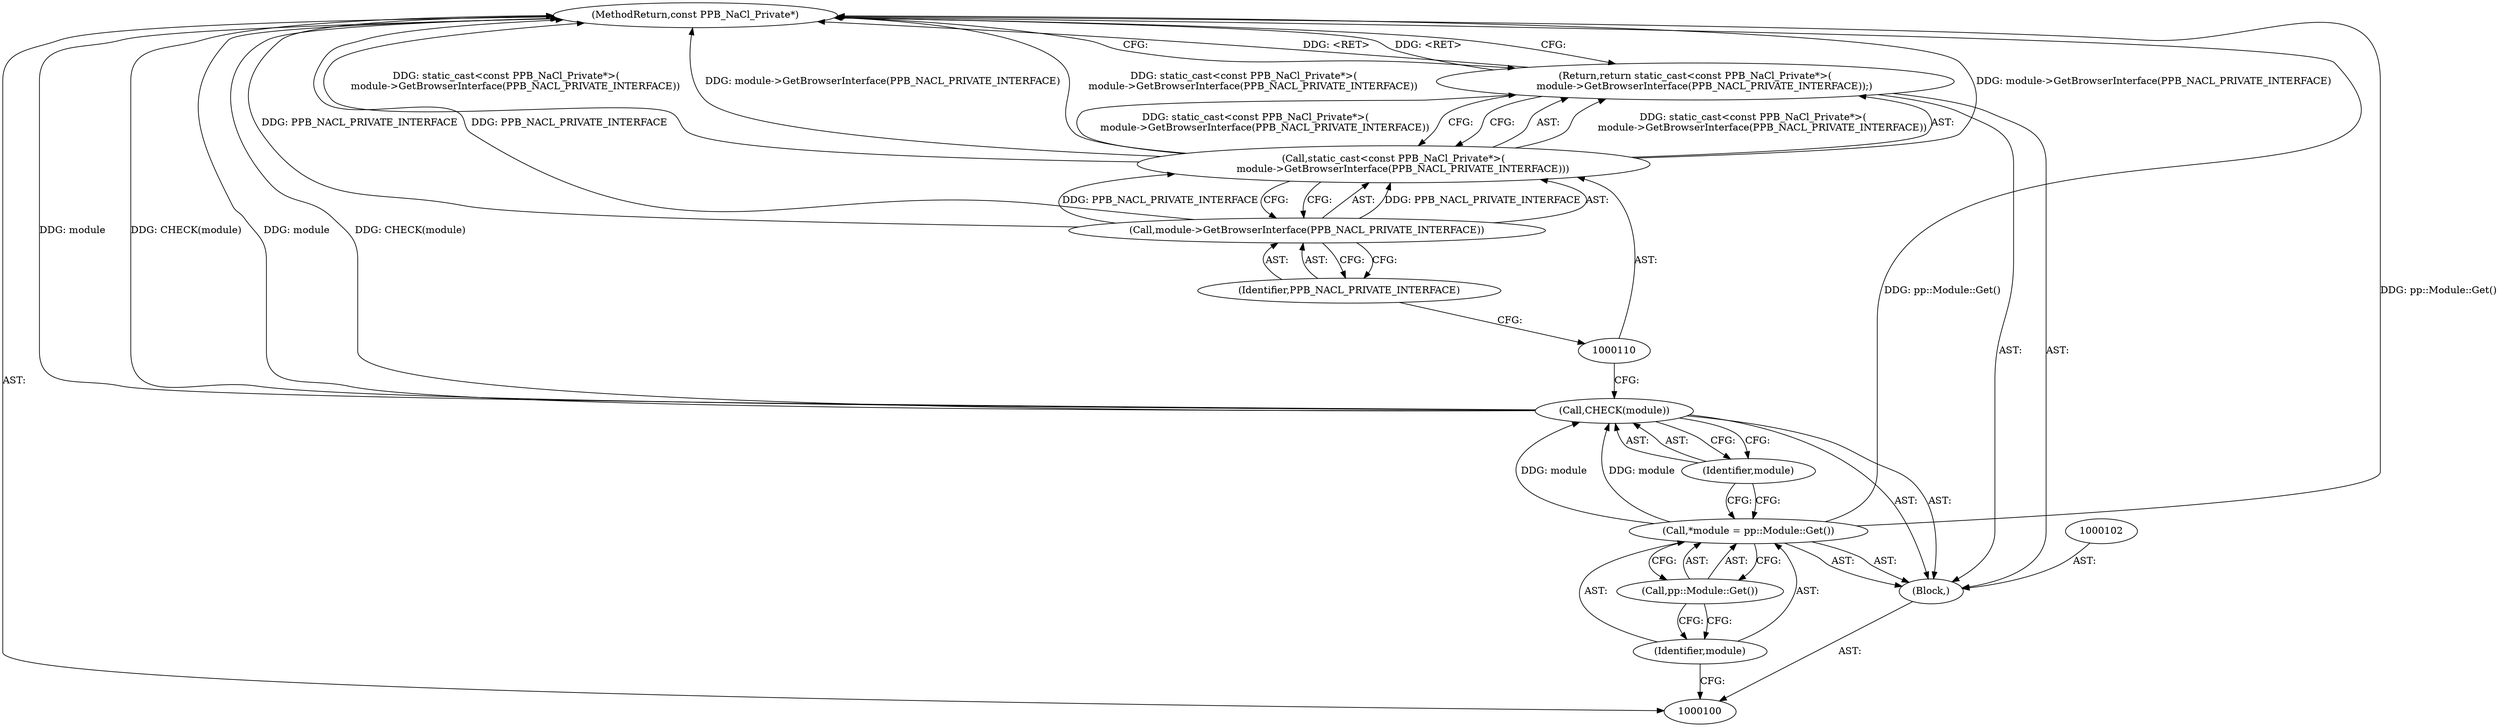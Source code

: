 digraph "1_Chrome_3b0d77670a0613f409110817455d2137576b485a_16" {
"1000113" [label="(MethodReturn,const PPB_NaCl_Private*)"];
"1000101" [label="(Block,)"];
"1000103" [label="(Call,*module = pp::Module::Get())"];
"1000104" [label="(Identifier,module)"];
"1000105" [label="(Call,pp::Module::Get())"];
"1000106" [label="(Call,CHECK(module))"];
"1000107" [label="(Identifier,module)"];
"1000108" [label="(Return,return static_cast<const PPB_NaCl_Private*>(\n      module->GetBrowserInterface(PPB_NACL_PRIVATE_INTERFACE));)"];
"1000109" [label="(Call,static_cast<const PPB_NaCl_Private*>(\n      module->GetBrowserInterface(PPB_NACL_PRIVATE_INTERFACE)))"];
"1000112" [label="(Identifier,PPB_NACL_PRIVATE_INTERFACE)"];
"1000111" [label="(Call,module->GetBrowserInterface(PPB_NACL_PRIVATE_INTERFACE))"];
"1000113" -> "1000100"  [label="AST: "];
"1000113" -> "1000108"  [label="CFG: "];
"1000108" -> "1000113"  [label="DDG: <RET>"];
"1000106" -> "1000113"  [label="DDG: module"];
"1000106" -> "1000113"  [label="DDG: CHECK(module)"];
"1000103" -> "1000113"  [label="DDG: pp::Module::Get()"];
"1000111" -> "1000113"  [label="DDG: PPB_NACL_PRIVATE_INTERFACE"];
"1000109" -> "1000113"  [label="DDG: module->GetBrowserInterface(PPB_NACL_PRIVATE_INTERFACE)"];
"1000109" -> "1000113"  [label="DDG: static_cast<const PPB_NaCl_Private*>(\n      module->GetBrowserInterface(PPB_NACL_PRIVATE_INTERFACE))"];
"1000101" -> "1000100"  [label="AST: "];
"1000102" -> "1000101"  [label="AST: "];
"1000103" -> "1000101"  [label="AST: "];
"1000106" -> "1000101"  [label="AST: "];
"1000108" -> "1000101"  [label="AST: "];
"1000103" -> "1000101"  [label="AST: "];
"1000103" -> "1000105"  [label="CFG: "];
"1000104" -> "1000103"  [label="AST: "];
"1000105" -> "1000103"  [label="AST: "];
"1000107" -> "1000103"  [label="CFG: "];
"1000103" -> "1000113"  [label="DDG: pp::Module::Get()"];
"1000103" -> "1000106"  [label="DDG: module"];
"1000104" -> "1000103"  [label="AST: "];
"1000104" -> "1000100"  [label="CFG: "];
"1000105" -> "1000104"  [label="CFG: "];
"1000105" -> "1000103"  [label="AST: "];
"1000105" -> "1000104"  [label="CFG: "];
"1000103" -> "1000105"  [label="CFG: "];
"1000106" -> "1000101"  [label="AST: "];
"1000106" -> "1000107"  [label="CFG: "];
"1000107" -> "1000106"  [label="AST: "];
"1000110" -> "1000106"  [label="CFG: "];
"1000106" -> "1000113"  [label="DDG: module"];
"1000106" -> "1000113"  [label="DDG: CHECK(module)"];
"1000103" -> "1000106"  [label="DDG: module"];
"1000107" -> "1000106"  [label="AST: "];
"1000107" -> "1000103"  [label="CFG: "];
"1000106" -> "1000107"  [label="CFG: "];
"1000108" -> "1000101"  [label="AST: "];
"1000108" -> "1000109"  [label="CFG: "];
"1000109" -> "1000108"  [label="AST: "];
"1000113" -> "1000108"  [label="CFG: "];
"1000108" -> "1000113"  [label="DDG: <RET>"];
"1000109" -> "1000108"  [label="DDG: static_cast<const PPB_NaCl_Private*>(\n      module->GetBrowserInterface(PPB_NACL_PRIVATE_INTERFACE))"];
"1000109" -> "1000108"  [label="AST: "];
"1000109" -> "1000111"  [label="CFG: "];
"1000110" -> "1000109"  [label="AST: "];
"1000111" -> "1000109"  [label="AST: "];
"1000108" -> "1000109"  [label="CFG: "];
"1000109" -> "1000113"  [label="DDG: module->GetBrowserInterface(PPB_NACL_PRIVATE_INTERFACE)"];
"1000109" -> "1000113"  [label="DDG: static_cast<const PPB_NaCl_Private*>(\n      module->GetBrowserInterface(PPB_NACL_PRIVATE_INTERFACE))"];
"1000109" -> "1000108"  [label="DDG: static_cast<const PPB_NaCl_Private*>(\n      module->GetBrowserInterface(PPB_NACL_PRIVATE_INTERFACE))"];
"1000111" -> "1000109"  [label="DDG: PPB_NACL_PRIVATE_INTERFACE"];
"1000112" -> "1000111"  [label="AST: "];
"1000112" -> "1000110"  [label="CFG: "];
"1000111" -> "1000112"  [label="CFG: "];
"1000111" -> "1000109"  [label="AST: "];
"1000111" -> "1000112"  [label="CFG: "];
"1000112" -> "1000111"  [label="AST: "];
"1000109" -> "1000111"  [label="CFG: "];
"1000111" -> "1000113"  [label="DDG: PPB_NACL_PRIVATE_INTERFACE"];
"1000111" -> "1000109"  [label="DDG: PPB_NACL_PRIVATE_INTERFACE"];
}
